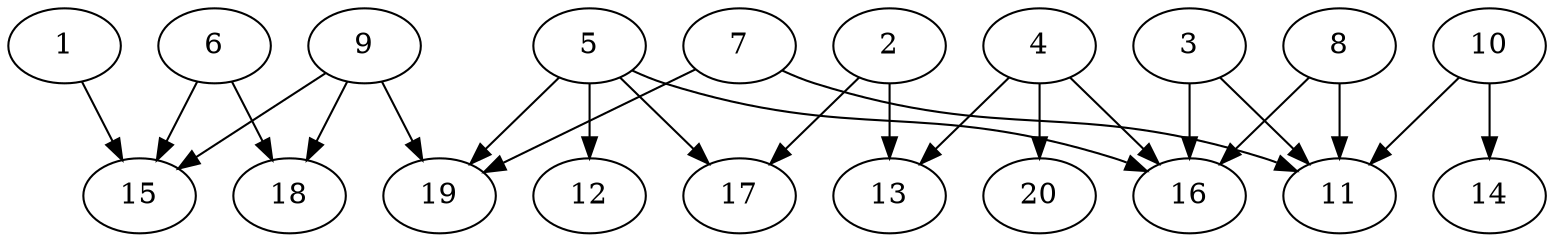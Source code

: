 // DAG automatically generated by daggen at Sat Jul 27 15:39:06 2019
// ./daggen --dot -n 20 --ccr 0.4 --fat 0.8 --regular 0.5 --density 0.4 --mindata 5242880 --maxdata 52428800 
digraph G {
  1 [size="26969600", alpha="0.12", expect_size="10787840"] 
  1 -> 15 [size ="10787840"]
  2 [size="91665920", alpha="0.07", expect_size="36666368"] 
  2 -> 13 [size ="36666368"]
  2 -> 17 [size ="36666368"]
  3 [size="49072640", alpha="0.14", expect_size="19629056"] 
  3 -> 11 [size ="19629056"]
  3 -> 16 [size ="19629056"]
  4 [size="31362560", alpha="0.03", expect_size="12545024"] 
  4 -> 13 [size ="12545024"]
  4 -> 16 [size ="12545024"]
  4 -> 20 [size ="12545024"]
  5 [size="56878080", alpha="0.09", expect_size="22751232"] 
  5 -> 12 [size ="22751232"]
  5 -> 16 [size ="22751232"]
  5 -> 17 [size ="22751232"]
  5 -> 19 [size ="22751232"]
  6 [size="39413760", alpha="0.10", expect_size="15765504"] 
  6 -> 15 [size ="15765504"]
  6 -> 18 [size ="15765504"]
  7 [size="53391360", alpha="0.10", expect_size="21356544"] 
  7 -> 11 [size ="21356544"]
  7 -> 19 [size ="21356544"]
  8 [size="54940160", alpha="0.03", expect_size="21976064"] 
  8 -> 11 [size ="21976064"]
  8 -> 16 [size ="21976064"]
  9 [size="113144320", alpha="0.13", expect_size="45257728"] 
  9 -> 15 [size ="45257728"]
  9 -> 18 [size ="45257728"]
  9 -> 19 [size ="45257728"]
  10 [size="51092480", alpha="0.04", expect_size="20436992"] 
  10 -> 11 [size ="20436992"]
  10 -> 14 [size ="20436992"]
  11 [size="113341440", alpha="0.10", expect_size="45336576"] 
  12 [size="68981760", alpha="0.19", expect_size="27592704"] 
  13 [size="107724800", alpha="0.04", expect_size="43089920"] 
  14 [size="74503680", alpha="0.03", expect_size="29801472"] 
  15 [size="90695680", alpha="0.08", expect_size="36278272"] 
  16 [size="25338880", alpha="0.05", expect_size="10135552"] 
  17 [size="86494720", alpha="0.10", expect_size="34597888"] 
  18 [size="28459520", alpha="0.03", expect_size="11383808"] 
  19 [size="45399040", alpha="0.16", expect_size="18159616"] 
  20 [size="121646080", alpha="0.04", expect_size="48658432"] 
}
